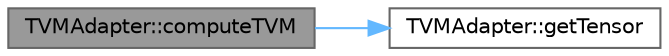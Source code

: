 digraph "TVMAdapter::computeTVM"
{
 // LATEX_PDF_SIZE
  bgcolor="transparent";
  edge [fontname=Helvetica,fontsize=10,labelfontname=Helvetica,labelfontsize=10];
  node [fontname=Helvetica,fontsize=10,shape=box,height=0.2,width=0.4];
  rankdir="LR";
  Node1 [id="Node000001",label="TVMAdapter::computeTVM",height=0.2,width=0.4,color="gray40", fillcolor="grey60", style="filled", fontcolor="black",tooltip=" "];
  Node1 -> Node2 [id="edge1_Node000001_Node000002",color="steelblue1",style="solid",tooltip=" "];
  Node2 [id="Node000002",label="TVMAdapter::getTensor",height=0.2,width=0.4,color="grey40", fillcolor="white", style="filled",URL="$classTVMAdapter.html#ac0f3165f04519b29e81f42d8893fd0da",tooltip="Get the Tensor object. Obtiene los buffers de entrada y salida, identifica el kernel de TVM y lo ejec..."];
}
